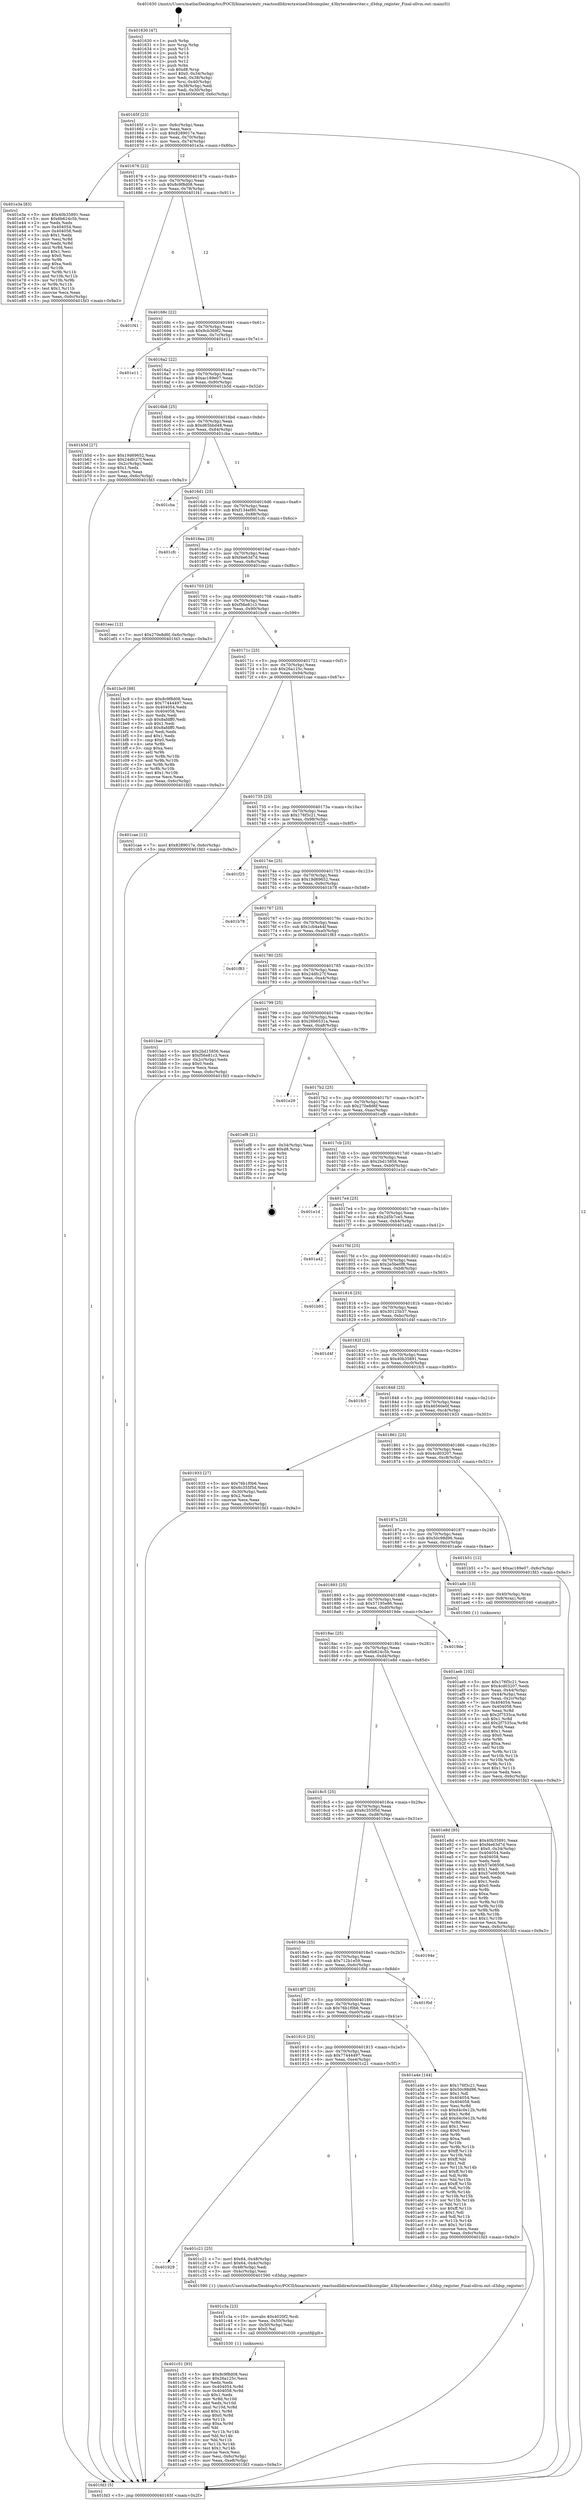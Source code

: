 digraph "0x401630" {
  label = "0x401630 (/mnt/c/Users/mathe/Desktop/tcc/POCII/binaries/extr_reactosdlldirectxwined3dcompiler_43bytecodewriter.c_d3dsp_register_Final-ollvm.out::main(0))"
  labelloc = "t"
  node[shape=record]

  Entry [label="",width=0.3,height=0.3,shape=circle,fillcolor=black,style=filled]
  "0x40165f" [label="{
     0x40165f [23]\l
     | [instrs]\l
     &nbsp;&nbsp;0x40165f \<+3\>: mov -0x6c(%rbp),%eax\l
     &nbsp;&nbsp;0x401662 \<+2\>: mov %eax,%ecx\l
     &nbsp;&nbsp;0x401664 \<+6\>: sub $0x8289017e,%ecx\l
     &nbsp;&nbsp;0x40166a \<+3\>: mov %eax,-0x70(%rbp)\l
     &nbsp;&nbsp;0x40166d \<+3\>: mov %ecx,-0x74(%rbp)\l
     &nbsp;&nbsp;0x401670 \<+6\>: je 0000000000401e3a \<main+0x80a\>\l
  }"]
  "0x401e3a" [label="{
     0x401e3a [83]\l
     | [instrs]\l
     &nbsp;&nbsp;0x401e3a \<+5\>: mov $0x40b35891,%eax\l
     &nbsp;&nbsp;0x401e3f \<+5\>: mov $0x6b624c5b,%ecx\l
     &nbsp;&nbsp;0x401e44 \<+2\>: xor %edx,%edx\l
     &nbsp;&nbsp;0x401e46 \<+7\>: mov 0x404054,%esi\l
     &nbsp;&nbsp;0x401e4d \<+7\>: mov 0x404058,%edi\l
     &nbsp;&nbsp;0x401e54 \<+3\>: sub $0x1,%edx\l
     &nbsp;&nbsp;0x401e57 \<+3\>: mov %esi,%r8d\l
     &nbsp;&nbsp;0x401e5a \<+3\>: add %edx,%r8d\l
     &nbsp;&nbsp;0x401e5d \<+4\>: imul %r8d,%esi\l
     &nbsp;&nbsp;0x401e61 \<+3\>: and $0x1,%esi\l
     &nbsp;&nbsp;0x401e64 \<+3\>: cmp $0x0,%esi\l
     &nbsp;&nbsp;0x401e67 \<+4\>: sete %r9b\l
     &nbsp;&nbsp;0x401e6b \<+3\>: cmp $0xa,%edi\l
     &nbsp;&nbsp;0x401e6e \<+4\>: setl %r10b\l
     &nbsp;&nbsp;0x401e72 \<+3\>: mov %r9b,%r11b\l
     &nbsp;&nbsp;0x401e75 \<+3\>: and %r10b,%r11b\l
     &nbsp;&nbsp;0x401e78 \<+3\>: xor %r10b,%r9b\l
     &nbsp;&nbsp;0x401e7b \<+3\>: or %r9b,%r11b\l
     &nbsp;&nbsp;0x401e7e \<+4\>: test $0x1,%r11b\l
     &nbsp;&nbsp;0x401e82 \<+3\>: cmovne %ecx,%eax\l
     &nbsp;&nbsp;0x401e85 \<+3\>: mov %eax,-0x6c(%rbp)\l
     &nbsp;&nbsp;0x401e88 \<+5\>: jmp 0000000000401fd3 \<main+0x9a3\>\l
  }"]
  "0x401676" [label="{
     0x401676 [22]\l
     | [instrs]\l
     &nbsp;&nbsp;0x401676 \<+5\>: jmp 000000000040167b \<main+0x4b\>\l
     &nbsp;&nbsp;0x40167b \<+3\>: mov -0x70(%rbp),%eax\l
     &nbsp;&nbsp;0x40167e \<+5\>: sub $0x8c9f8d08,%eax\l
     &nbsp;&nbsp;0x401683 \<+3\>: mov %eax,-0x78(%rbp)\l
     &nbsp;&nbsp;0x401686 \<+6\>: je 0000000000401f41 \<main+0x911\>\l
  }"]
  Exit [label="",width=0.3,height=0.3,shape=circle,fillcolor=black,style=filled,peripheries=2]
  "0x401f41" [label="{
     0x401f41\l
  }", style=dashed]
  "0x40168c" [label="{
     0x40168c [22]\l
     | [instrs]\l
     &nbsp;&nbsp;0x40168c \<+5\>: jmp 0000000000401691 \<main+0x61\>\l
     &nbsp;&nbsp;0x401691 \<+3\>: mov -0x70(%rbp),%eax\l
     &nbsp;&nbsp;0x401694 \<+5\>: sub $0x9cb369f2,%eax\l
     &nbsp;&nbsp;0x401699 \<+3\>: mov %eax,-0x7c(%rbp)\l
     &nbsp;&nbsp;0x40169c \<+6\>: je 0000000000401e11 \<main+0x7e1\>\l
  }"]
  "0x401c51" [label="{
     0x401c51 [93]\l
     | [instrs]\l
     &nbsp;&nbsp;0x401c51 \<+5\>: mov $0x8c9f8d08,%esi\l
     &nbsp;&nbsp;0x401c56 \<+5\>: mov $0x26a125c,%ecx\l
     &nbsp;&nbsp;0x401c5b \<+2\>: xor %edx,%edx\l
     &nbsp;&nbsp;0x401c5d \<+8\>: mov 0x404054,%r8d\l
     &nbsp;&nbsp;0x401c65 \<+8\>: mov 0x404058,%r9d\l
     &nbsp;&nbsp;0x401c6d \<+3\>: sub $0x1,%edx\l
     &nbsp;&nbsp;0x401c70 \<+3\>: mov %r8d,%r10d\l
     &nbsp;&nbsp;0x401c73 \<+3\>: add %edx,%r10d\l
     &nbsp;&nbsp;0x401c76 \<+4\>: imul %r10d,%r8d\l
     &nbsp;&nbsp;0x401c7a \<+4\>: and $0x1,%r8d\l
     &nbsp;&nbsp;0x401c7e \<+4\>: cmp $0x0,%r8d\l
     &nbsp;&nbsp;0x401c82 \<+4\>: sete %r11b\l
     &nbsp;&nbsp;0x401c86 \<+4\>: cmp $0xa,%r9d\l
     &nbsp;&nbsp;0x401c8a \<+3\>: setl %bl\l
     &nbsp;&nbsp;0x401c8d \<+3\>: mov %r11b,%r14b\l
     &nbsp;&nbsp;0x401c90 \<+3\>: and %bl,%r14b\l
     &nbsp;&nbsp;0x401c93 \<+3\>: xor %bl,%r11b\l
     &nbsp;&nbsp;0x401c96 \<+3\>: or %r11b,%r14b\l
     &nbsp;&nbsp;0x401c99 \<+4\>: test $0x1,%r14b\l
     &nbsp;&nbsp;0x401c9d \<+3\>: cmovne %ecx,%esi\l
     &nbsp;&nbsp;0x401ca0 \<+3\>: mov %esi,-0x6c(%rbp)\l
     &nbsp;&nbsp;0x401ca3 \<+6\>: mov %eax,-0xe8(%rbp)\l
     &nbsp;&nbsp;0x401ca9 \<+5\>: jmp 0000000000401fd3 \<main+0x9a3\>\l
  }"]
  "0x401e11" [label="{
     0x401e11\l
  }", style=dashed]
  "0x4016a2" [label="{
     0x4016a2 [22]\l
     | [instrs]\l
     &nbsp;&nbsp;0x4016a2 \<+5\>: jmp 00000000004016a7 \<main+0x77\>\l
     &nbsp;&nbsp;0x4016a7 \<+3\>: mov -0x70(%rbp),%eax\l
     &nbsp;&nbsp;0x4016aa \<+5\>: sub $0xac189e07,%eax\l
     &nbsp;&nbsp;0x4016af \<+3\>: mov %eax,-0x80(%rbp)\l
     &nbsp;&nbsp;0x4016b2 \<+6\>: je 0000000000401b5d \<main+0x52d\>\l
  }"]
  "0x401c3a" [label="{
     0x401c3a [23]\l
     | [instrs]\l
     &nbsp;&nbsp;0x401c3a \<+10\>: movabs $0x4020f2,%rdi\l
     &nbsp;&nbsp;0x401c44 \<+3\>: mov %eax,-0x50(%rbp)\l
     &nbsp;&nbsp;0x401c47 \<+3\>: mov -0x50(%rbp),%esi\l
     &nbsp;&nbsp;0x401c4a \<+2\>: mov $0x0,%al\l
     &nbsp;&nbsp;0x401c4c \<+5\>: call 0000000000401030 \<printf@plt\>\l
     | [calls]\l
     &nbsp;&nbsp;0x401030 \{1\} (unknown)\l
  }"]
  "0x401b5d" [label="{
     0x401b5d [27]\l
     | [instrs]\l
     &nbsp;&nbsp;0x401b5d \<+5\>: mov $0x19d69652,%eax\l
     &nbsp;&nbsp;0x401b62 \<+5\>: mov $0x24dfc27f,%ecx\l
     &nbsp;&nbsp;0x401b67 \<+3\>: mov -0x2c(%rbp),%edx\l
     &nbsp;&nbsp;0x401b6a \<+3\>: cmp $0x1,%edx\l
     &nbsp;&nbsp;0x401b6d \<+3\>: cmovl %ecx,%eax\l
     &nbsp;&nbsp;0x401b70 \<+3\>: mov %eax,-0x6c(%rbp)\l
     &nbsp;&nbsp;0x401b73 \<+5\>: jmp 0000000000401fd3 \<main+0x9a3\>\l
  }"]
  "0x4016b8" [label="{
     0x4016b8 [25]\l
     | [instrs]\l
     &nbsp;&nbsp;0x4016b8 \<+5\>: jmp 00000000004016bd \<main+0x8d\>\l
     &nbsp;&nbsp;0x4016bd \<+3\>: mov -0x70(%rbp),%eax\l
     &nbsp;&nbsp;0x4016c0 \<+5\>: sub $0xd65bbd48,%eax\l
     &nbsp;&nbsp;0x4016c5 \<+6\>: mov %eax,-0x84(%rbp)\l
     &nbsp;&nbsp;0x4016cb \<+6\>: je 0000000000401cba \<main+0x68a\>\l
  }"]
  "0x401929" [label="{
     0x401929\l
  }", style=dashed]
  "0x401cba" [label="{
     0x401cba\l
  }", style=dashed]
  "0x4016d1" [label="{
     0x4016d1 [25]\l
     | [instrs]\l
     &nbsp;&nbsp;0x4016d1 \<+5\>: jmp 00000000004016d6 \<main+0xa6\>\l
     &nbsp;&nbsp;0x4016d6 \<+3\>: mov -0x70(%rbp),%eax\l
     &nbsp;&nbsp;0x4016d9 \<+5\>: sub $0xf134ef80,%eax\l
     &nbsp;&nbsp;0x4016de \<+6\>: mov %eax,-0x88(%rbp)\l
     &nbsp;&nbsp;0x4016e4 \<+6\>: je 0000000000401cfc \<main+0x6cc\>\l
  }"]
  "0x401c21" [label="{
     0x401c21 [25]\l
     | [instrs]\l
     &nbsp;&nbsp;0x401c21 \<+7\>: movl $0x64,-0x48(%rbp)\l
     &nbsp;&nbsp;0x401c28 \<+7\>: movl $0x64,-0x4c(%rbp)\l
     &nbsp;&nbsp;0x401c2f \<+3\>: mov -0x48(%rbp),%edi\l
     &nbsp;&nbsp;0x401c32 \<+3\>: mov -0x4c(%rbp),%esi\l
     &nbsp;&nbsp;0x401c35 \<+5\>: call 0000000000401590 \<d3dsp_register\>\l
     | [calls]\l
     &nbsp;&nbsp;0x401590 \{1\} (/mnt/c/Users/mathe/Desktop/tcc/POCII/binaries/extr_reactosdlldirectxwined3dcompiler_43bytecodewriter.c_d3dsp_register_Final-ollvm.out::d3dsp_register)\l
  }"]
  "0x401cfc" [label="{
     0x401cfc\l
  }", style=dashed]
  "0x4016ea" [label="{
     0x4016ea [25]\l
     | [instrs]\l
     &nbsp;&nbsp;0x4016ea \<+5\>: jmp 00000000004016ef \<main+0xbf\>\l
     &nbsp;&nbsp;0x4016ef \<+3\>: mov -0x70(%rbp),%eax\l
     &nbsp;&nbsp;0x4016f2 \<+5\>: sub $0xf4e63d7d,%eax\l
     &nbsp;&nbsp;0x4016f7 \<+6\>: mov %eax,-0x8c(%rbp)\l
     &nbsp;&nbsp;0x4016fd \<+6\>: je 0000000000401eec \<main+0x8bc\>\l
  }"]
  "0x401aeb" [label="{
     0x401aeb [102]\l
     | [instrs]\l
     &nbsp;&nbsp;0x401aeb \<+5\>: mov $0x176f3c21,%ecx\l
     &nbsp;&nbsp;0x401af0 \<+5\>: mov $0x4cd03207,%edx\l
     &nbsp;&nbsp;0x401af5 \<+3\>: mov %eax,-0x44(%rbp)\l
     &nbsp;&nbsp;0x401af8 \<+3\>: mov -0x44(%rbp),%eax\l
     &nbsp;&nbsp;0x401afb \<+3\>: mov %eax,-0x2c(%rbp)\l
     &nbsp;&nbsp;0x401afe \<+7\>: mov 0x404054,%eax\l
     &nbsp;&nbsp;0x401b05 \<+7\>: mov 0x404058,%esi\l
     &nbsp;&nbsp;0x401b0c \<+3\>: mov %eax,%r8d\l
     &nbsp;&nbsp;0x401b0f \<+7\>: sub $0x2f7535ca,%r8d\l
     &nbsp;&nbsp;0x401b16 \<+4\>: sub $0x1,%r8d\l
     &nbsp;&nbsp;0x401b1a \<+7\>: add $0x2f7535ca,%r8d\l
     &nbsp;&nbsp;0x401b21 \<+4\>: imul %r8d,%eax\l
     &nbsp;&nbsp;0x401b25 \<+3\>: and $0x1,%eax\l
     &nbsp;&nbsp;0x401b28 \<+3\>: cmp $0x0,%eax\l
     &nbsp;&nbsp;0x401b2b \<+4\>: sete %r9b\l
     &nbsp;&nbsp;0x401b2f \<+3\>: cmp $0xa,%esi\l
     &nbsp;&nbsp;0x401b32 \<+4\>: setl %r10b\l
     &nbsp;&nbsp;0x401b36 \<+3\>: mov %r9b,%r11b\l
     &nbsp;&nbsp;0x401b39 \<+3\>: and %r10b,%r11b\l
     &nbsp;&nbsp;0x401b3c \<+3\>: xor %r10b,%r9b\l
     &nbsp;&nbsp;0x401b3f \<+3\>: or %r9b,%r11b\l
     &nbsp;&nbsp;0x401b42 \<+4\>: test $0x1,%r11b\l
     &nbsp;&nbsp;0x401b46 \<+3\>: cmovne %edx,%ecx\l
     &nbsp;&nbsp;0x401b49 \<+3\>: mov %ecx,-0x6c(%rbp)\l
     &nbsp;&nbsp;0x401b4c \<+5\>: jmp 0000000000401fd3 \<main+0x9a3\>\l
  }"]
  "0x401eec" [label="{
     0x401eec [12]\l
     | [instrs]\l
     &nbsp;&nbsp;0x401eec \<+7\>: movl $0x270e8d6f,-0x6c(%rbp)\l
     &nbsp;&nbsp;0x401ef3 \<+5\>: jmp 0000000000401fd3 \<main+0x9a3\>\l
  }"]
  "0x401703" [label="{
     0x401703 [25]\l
     | [instrs]\l
     &nbsp;&nbsp;0x401703 \<+5\>: jmp 0000000000401708 \<main+0xd8\>\l
     &nbsp;&nbsp;0x401708 \<+3\>: mov -0x70(%rbp),%eax\l
     &nbsp;&nbsp;0x40170b \<+5\>: sub $0xf56e81c3,%eax\l
     &nbsp;&nbsp;0x401710 \<+6\>: mov %eax,-0x90(%rbp)\l
     &nbsp;&nbsp;0x401716 \<+6\>: je 0000000000401bc9 \<main+0x599\>\l
  }"]
  "0x401910" [label="{
     0x401910 [25]\l
     | [instrs]\l
     &nbsp;&nbsp;0x401910 \<+5\>: jmp 0000000000401915 \<main+0x2e5\>\l
     &nbsp;&nbsp;0x401915 \<+3\>: mov -0x70(%rbp),%eax\l
     &nbsp;&nbsp;0x401918 \<+5\>: sub $0x77444497,%eax\l
     &nbsp;&nbsp;0x40191d \<+6\>: mov %eax,-0xe4(%rbp)\l
     &nbsp;&nbsp;0x401923 \<+6\>: je 0000000000401c21 \<main+0x5f1\>\l
  }"]
  "0x401bc9" [label="{
     0x401bc9 [88]\l
     | [instrs]\l
     &nbsp;&nbsp;0x401bc9 \<+5\>: mov $0x8c9f8d08,%eax\l
     &nbsp;&nbsp;0x401bce \<+5\>: mov $0x77444497,%ecx\l
     &nbsp;&nbsp;0x401bd3 \<+7\>: mov 0x404054,%edx\l
     &nbsp;&nbsp;0x401bda \<+7\>: mov 0x404058,%esi\l
     &nbsp;&nbsp;0x401be1 \<+2\>: mov %edx,%edi\l
     &nbsp;&nbsp;0x401be3 \<+6\>: sub $0x8afdff0,%edi\l
     &nbsp;&nbsp;0x401be9 \<+3\>: sub $0x1,%edi\l
     &nbsp;&nbsp;0x401bec \<+6\>: add $0x8afdff0,%edi\l
     &nbsp;&nbsp;0x401bf2 \<+3\>: imul %edi,%edx\l
     &nbsp;&nbsp;0x401bf5 \<+3\>: and $0x1,%edx\l
     &nbsp;&nbsp;0x401bf8 \<+3\>: cmp $0x0,%edx\l
     &nbsp;&nbsp;0x401bfb \<+4\>: sete %r8b\l
     &nbsp;&nbsp;0x401bff \<+3\>: cmp $0xa,%esi\l
     &nbsp;&nbsp;0x401c02 \<+4\>: setl %r9b\l
     &nbsp;&nbsp;0x401c06 \<+3\>: mov %r8b,%r10b\l
     &nbsp;&nbsp;0x401c09 \<+3\>: and %r9b,%r10b\l
     &nbsp;&nbsp;0x401c0c \<+3\>: xor %r9b,%r8b\l
     &nbsp;&nbsp;0x401c0f \<+3\>: or %r8b,%r10b\l
     &nbsp;&nbsp;0x401c12 \<+4\>: test $0x1,%r10b\l
     &nbsp;&nbsp;0x401c16 \<+3\>: cmovne %ecx,%eax\l
     &nbsp;&nbsp;0x401c19 \<+3\>: mov %eax,-0x6c(%rbp)\l
     &nbsp;&nbsp;0x401c1c \<+5\>: jmp 0000000000401fd3 \<main+0x9a3\>\l
  }"]
  "0x40171c" [label="{
     0x40171c [25]\l
     | [instrs]\l
     &nbsp;&nbsp;0x40171c \<+5\>: jmp 0000000000401721 \<main+0xf1\>\l
     &nbsp;&nbsp;0x401721 \<+3\>: mov -0x70(%rbp),%eax\l
     &nbsp;&nbsp;0x401724 \<+5\>: sub $0x26a125c,%eax\l
     &nbsp;&nbsp;0x401729 \<+6\>: mov %eax,-0x94(%rbp)\l
     &nbsp;&nbsp;0x40172f \<+6\>: je 0000000000401cae \<main+0x67e\>\l
  }"]
  "0x401a4e" [label="{
     0x401a4e [144]\l
     | [instrs]\l
     &nbsp;&nbsp;0x401a4e \<+5\>: mov $0x176f3c21,%eax\l
     &nbsp;&nbsp;0x401a53 \<+5\>: mov $0x50c98d96,%ecx\l
     &nbsp;&nbsp;0x401a58 \<+2\>: mov $0x1,%dl\l
     &nbsp;&nbsp;0x401a5a \<+7\>: mov 0x404054,%esi\l
     &nbsp;&nbsp;0x401a61 \<+7\>: mov 0x404058,%edi\l
     &nbsp;&nbsp;0x401a68 \<+3\>: mov %esi,%r8d\l
     &nbsp;&nbsp;0x401a6b \<+7\>: sub $0xd4c0e12b,%r8d\l
     &nbsp;&nbsp;0x401a72 \<+4\>: sub $0x1,%r8d\l
     &nbsp;&nbsp;0x401a76 \<+7\>: add $0xd4c0e12b,%r8d\l
     &nbsp;&nbsp;0x401a7d \<+4\>: imul %r8d,%esi\l
     &nbsp;&nbsp;0x401a81 \<+3\>: and $0x1,%esi\l
     &nbsp;&nbsp;0x401a84 \<+3\>: cmp $0x0,%esi\l
     &nbsp;&nbsp;0x401a87 \<+4\>: sete %r9b\l
     &nbsp;&nbsp;0x401a8b \<+3\>: cmp $0xa,%edi\l
     &nbsp;&nbsp;0x401a8e \<+4\>: setl %r10b\l
     &nbsp;&nbsp;0x401a92 \<+3\>: mov %r9b,%r11b\l
     &nbsp;&nbsp;0x401a95 \<+4\>: xor $0xff,%r11b\l
     &nbsp;&nbsp;0x401a99 \<+3\>: mov %r10b,%bl\l
     &nbsp;&nbsp;0x401a9c \<+3\>: xor $0xff,%bl\l
     &nbsp;&nbsp;0x401a9f \<+3\>: xor $0x1,%dl\l
     &nbsp;&nbsp;0x401aa2 \<+3\>: mov %r11b,%r14b\l
     &nbsp;&nbsp;0x401aa5 \<+4\>: and $0xff,%r14b\l
     &nbsp;&nbsp;0x401aa9 \<+3\>: and %dl,%r9b\l
     &nbsp;&nbsp;0x401aac \<+3\>: mov %bl,%r15b\l
     &nbsp;&nbsp;0x401aaf \<+4\>: and $0xff,%r15b\l
     &nbsp;&nbsp;0x401ab3 \<+3\>: and %dl,%r10b\l
     &nbsp;&nbsp;0x401ab6 \<+3\>: or %r9b,%r14b\l
     &nbsp;&nbsp;0x401ab9 \<+3\>: or %r10b,%r15b\l
     &nbsp;&nbsp;0x401abc \<+3\>: xor %r15b,%r14b\l
     &nbsp;&nbsp;0x401abf \<+3\>: or %bl,%r11b\l
     &nbsp;&nbsp;0x401ac2 \<+4\>: xor $0xff,%r11b\l
     &nbsp;&nbsp;0x401ac6 \<+3\>: or $0x1,%dl\l
     &nbsp;&nbsp;0x401ac9 \<+3\>: and %dl,%r11b\l
     &nbsp;&nbsp;0x401acc \<+3\>: or %r11b,%r14b\l
     &nbsp;&nbsp;0x401acf \<+4\>: test $0x1,%r14b\l
     &nbsp;&nbsp;0x401ad3 \<+3\>: cmovne %ecx,%eax\l
     &nbsp;&nbsp;0x401ad6 \<+3\>: mov %eax,-0x6c(%rbp)\l
     &nbsp;&nbsp;0x401ad9 \<+5\>: jmp 0000000000401fd3 \<main+0x9a3\>\l
  }"]
  "0x401cae" [label="{
     0x401cae [12]\l
     | [instrs]\l
     &nbsp;&nbsp;0x401cae \<+7\>: movl $0x8289017e,-0x6c(%rbp)\l
     &nbsp;&nbsp;0x401cb5 \<+5\>: jmp 0000000000401fd3 \<main+0x9a3\>\l
  }"]
  "0x401735" [label="{
     0x401735 [25]\l
     | [instrs]\l
     &nbsp;&nbsp;0x401735 \<+5\>: jmp 000000000040173a \<main+0x10a\>\l
     &nbsp;&nbsp;0x40173a \<+3\>: mov -0x70(%rbp),%eax\l
     &nbsp;&nbsp;0x40173d \<+5\>: sub $0x176f3c21,%eax\l
     &nbsp;&nbsp;0x401742 \<+6\>: mov %eax,-0x98(%rbp)\l
     &nbsp;&nbsp;0x401748 \<+6\>: je 0000000000401f25 \<main+0x8f5\>\l
  }"]
  "0x4018f7" [label="{
     0x4018f7 [25]\l
     | [instrs]\l
     &nbsp;&nbsp;0x4018f7 \<+5\>: jmp 00000000004018fc \<main+0x2cc\>\l
     &nbsp;&nbsp;0x4018fc \<+3\>: mov -0x70(%rbp),%eax\l
     &nbsp;&nbsp;0x4018ff \<+5\>: sub $0x76b1f0b6,%eax\l
     &nbsp;&nbsp;0x401904 \<+6\>: mov %eax,-0xe0(%rbp)\l
     &nbsp;&nbsp;0x40190a \<+6\>: je 0000000000401a4e \<main+0x41e\>\l
  }"]
  "0x401f25" [label="{
     0x401f25\l
  }", style=dashed]
  "0x40174e" [label="{
     0x40174e [25]\l
     | [instrs]\l
     &nbsp;&nbsp;0x40174e \<+5\>: jmp 0000000000401753 \<main+0x123\>\l
     &nbsp;&nbsp;0x401753 \<+3\>: mov -0x70(%rbp),%eax\l
     &nbsp;&nbsp;0x401756 \<+5\>: sub $0x19d69652,%eax\l
     &nbsp;&nbsp;0x40175b \<+6\>: mov %eax,-0x9c(%rbp)\l
     &nbsp;&nbsp;0x401761 \<+6\>: je 0000000000401b78 \<main+0x548\>\l
  }"]
  "0x401f0d" [label="{
     0x401f0d\l
  }", style=dashed]
  "0x401b78" [label="{
     0x401b78\l
  }", style=dashed]
  "0x401767" [label="{
     0x401767 [25]\l
     | [instrs]\l
     &nbsp;&nbsp;0x401767 \<+5\>: jmp 000000000040176c \<main+0x13c\>\l
     &nbsp;&nbsp;0x40176c \<+3\>: mov -0x70(%rbp),%eax\l
     &nbsp;&nbsp;0x40176f \<+5\>: sub $0x1cb4a44f,%eax\l
     &nbsp;&nbsp;0x401774 \<+6\>: mov %eax,-0xa0(%rbp)\l
     &nbsp;&nbsp;0x40177a \<+6\>: je 0000000000401f83 \<main+0x953\>\l
  }"]
  "0x4018de" [label="{
     0x4018de [25]\l
     | [instrs]\l
     &nbsp;&nbsp;0x4018de \<+5\>: jmp 00000000004018e3 \<main+0x2b3\>\l
     &nbsp;&nbsp;0x4018e3 \<+3\>: mov -0x70(%rbp),%eax\l
     &nbsp;&nbsp;0x4018e6 \<+5\>: sub $0x712b1e59,%eax\l
     &nbsp;&nbsp;0x4018eb \<+6\>: mov %eax,-0xdc(%rbp)\l
     &nbsp;&nbsp;0x4018f1 \<+6\>: je 0000000000401f0d \<main+0x8dd\>\l
  }"]
  "0x401f83" [label="{
     0x401f83\l
  }", style=dashed]
  "0x401780" [label="{
     0x401780 [25]\l
     | [instrs]\l
     &nbsp;&nbsp;0x401780 \<+5\>: jmp 0000000000401785 \<main+0x155\>\l
     &nbsp;&nbsp;0x401785 \<+3\>: mov -0x70(%rbp),%eax\l
     &nbsp;&nbsp;0x401788 \<+5\>: sub $0x24dfc27f,%eax\l
     &nbsp;&nbsp;0x40178d \<+6\>: mov %eax,-0xa4(%rbp)\l
     &nbsp;&nbsp;0x401793 \<+6\>: je 0000000000401bae \<main+0x57e\>\l
  }"]
  "0x40194e" [label="{
     0x40194e\l
  }", style=dashed]
  "0x401bae" [label="{
     0x401bae [27]\l
     | [instrs]\l
     &nbsp;&nbsp;0x401bae \<+5\>: mov $0x2bd15856,%eax\l
     &nbsp;&nbsp;0x401bb3 \<+5\>: mov $0xf56e81c3,%ecx\l
     &nbsp;&nbsp;0x401bb8 \<+3\>: mov -0x2c(%rbp),%edx\l
     &nbsp;&nbsp;0x401bbb \<+3\>: cmp $0x0,%edx\l
     &nbsp;&nbsp;0x401bbe \<+3\>: cmove %ecx,%eax\l
     &nbsp;&nbsp;0x401bc1 \<+3\>: mov %eax,-0x6c(%rbp)\l
     &nbsp;&nbsp;0x401bc4 \<+5\>: jmp 0000000000401fd3 \<main+0x9a3\>\l
  }"]
  "0x401799" [label="{
     0x401799 [25]\l
     | [instrs]\l
     &nbsp;&nbsp;0x401799 \<+5\>: jmp 000000000040179e \<main+0x16e\>\l
     &nbsp;&nbsp;0x40179e \<+3\>: mov -0x70(%rbp),%eax\l
     &nbsp;&nbsp;0x4017a1 \<+5\>: sub $0x26b6531a,%eax\l
     &nbsp;&nbsp;0x4017a6 \<+6\>: mov %eax,-0xa8(%rbp)\l
     &nbsp;&nbsp;0x4017ac \<+6\>: je 0000000000401e29 \<main+0x7f9\>\l
  }"]
  "0x4018c5" [label="{
     0x4018c5 [25]\l
     | [instrs]\l
     &nbsp;&nbsp;0x4018c5 \<+5\>: jmp 00000000004018ca \<main+0x29a\>\l
     &nbsp;&nbsp;0x4018ca \<+3\>: mov -0x70(%rbp),%eax\l
     &nbsp;&nbsp;0x4018cd \<+5\>: sub $0x6c355f5d,%eax\l
     &nbsp;&nbsp;0x4018d2 \<+6\>: mov %eax,-0xd8(%rbp)\l
     &nbsp;&nbsp;0x4018d8 \<+6\>: je 000000000040194e \<main+0x31e\>\l
  }"]
  "0x401e29" [label="{
     0x401e29\l
  }", style=dashed]
  "0x4017b2" [label="{
     0x4017b2 [25]\l
     | [instrs]\l
     &nbsp;&nbsp;0x4017b2 \<+5\>: jmp 00000000004017b7 \<main+0x187\>\l
     &nbsp;&nbsp;0x4017b7 \<+3\>: mov -0x70(%rbp),%eax\l
     &nbsp;&nbsp;0x4017ba \<+5\>: sub $0x270e8d6f,%eax\l
     &nbsp;&nbsp;0x4017bf \<+6\>: mov %eax,-0xac(%rbp)\l
     &nbsp;&nbsp;0x4017c5 \<+6\>: je 0000000000401ef8 \<main+0x8c8\>\l
  }"]
  "0x401e8d" [label="{
     0x401e8d [95]\l
     | [instrs]\l
     &nbsp;&nbsp;0x401e8d \<+5\>: mov $0x40b35891,%eax\l
     &nbsp;&nbsp;0x401e92 \<+5\>: mov $0xf4e63d7d,%ecx\l
     &nbsp;&nbsp;0x401e97 \<+7\>: movl $0x0,-0x34(%rbp)\l
     &nbsp;&nbsp;0x401e9e \<+7\>: mov 0x404054,%edx\l
     &nbsp;&nbsp;0x401ea5 \<+7\>: mov 0x404058,%esi\l
     &nbsp;&nbsp;0x401eac \<+2\>: mov %edx,%edi\l
     &nbsp;&nbsp;0x401eae \<+6\>: sub $0x57e06506,%edi\l
     &nbsp;&nbsp;0x401eb4 \<+3\>: sub $0x1,%edi\l
     &nbsp;&nbsp;0x401eb7 \<+6\>: add $0x57e06506,%edi\l
     &nbsp;&nbsp;0x401ebd \<+3\>: imul %edi,%edx\l
     &nbsp;&nbsp;0x401ec0 \<+3\>: and $0x1,%edx\l
     &nbsp;&nbsp;0x401ec3 \<+3\>: cmp $0x0,%edx\l
     &nbsp;&nbsp;0x401ec6 \<+4\>: sete %r8b\l
     &nbsp;&nbsp;0x401eca \<+3\>: cmp $0xa,%esi\l
     &nbsp;&nbsp;0x401ecd \<+4\>: setl %r9b\l
     &nbsp;&nbsp;0x401ed1 \<+3\>: mov %r8b,%r10b\l
     &nbsp;&nbsp;0x401ed4 \<+3\>: and %r9b,%r10b\l
     &nbsp;&nbsp;0x401ed7 \<+3\>: xor %r9b,%r8b\l
     &nbsp;&nbsp;0x401eda \<+3\>: or %r8b,%r10b\l
     &nbsp;&nbsp;0x401edd \<+4\>: test $0x1,%r10b\l
     &nbsp;&nbsp;0x401ee1 \<+3\>: cmovne %ecx,%eax\l
     &nbsp;&nbsp;0x401ee4 \<+3\>: mov %eax,-0x6c(%rbp)\l
     &nbsp;&nbsp;0x401ee7 \<+5\>: jmp 0000000000401fd3 \<main+0x9a3\>\l
  }"]
  "0x401ef8" [label="{
     0x401ef8 [21]\l
     | [instrs]\l
     &nbsp;&nbsp;0x401ef8 \<+3\>: mov -0x34(%rbp),%eax\l
     &nbsp;&nbsp;0x401efb \<+7\>: add $0xd8,%rsp\l
     &nbsp;&nbsp;0x401f02 \<+1\>: pop %rbx\l
     &nbsp;&nbsp;0x401f03 \<+2\>: pop %r12\l
     &nbsp;&nbsp;0x401f05 \<+2\>: pop %r13\l
     &nbsp;&nbsp;0x401f07 \<+2\>: pop %r14\l
     &nbsp;&nbsp;0x401f09 \<+2\>: pop %r15\l
     &nbsp;&nbsp;0x401f0b \<+1\>: pop %rbp\l
     &nbsp;&nbsp;0x401f0c \<+1\>: ret\l
  }"]
  "0x4017cb" [label="{
     0x4017cb [25]\l
     | [instrs]\l
     &nbsp;&nbsp;0x4017cb \<+5\>: jmp 00000000004017d0 \<main+0x1a0\>\l
     &nbsp;&nbsp;0x4017d0 \<+3\>: mov -0x70(%rbp),%eax\l
     &nbsp;&nbsp;0x4017d3 \<+5\>: sub $0x2bd15856,%eax\l
     &nbsp;&nbsp;0x4017d8 \<+6\>: mov %eax,-0xb0(%rbp)\l
     &nbsp;&nbsp;0x4017de \<+6\>: je 0000000000401e1d \<main+0x7ed\>\l
  }"]
  "0x4018ac" [label="{
     0x4018ac [25]\l
     | [instrs]\l
     &nbsp;&nbsp;0x4018ac \<+5\>: jmp 00000000004018b1 \<main+0x281\>\l
     &nbsp;&nbsp;0x4018b1 \<+3\>: mov -0x70(%rbp),%eax\l
     &nbsp;&nbsp;0x4018b4 \<+5\>: sub $0x6b624c5b,%eax\l
     &nbsp;&nbsp;0x4018b9 \<+6\>: mov %eax,-0xd4(%rbp)\l
     &nbsp;&nbsp;0x4018bf \<+6\>: je 0000000000401e8d \<main+0x85d\>\l
  }"]
  "0x401e1d" [label="{
     0x401e1d\l
  }", style=dashed]
  "0x4017e4" [label="{
     0x4017e4 [25]\l
     | [instrs]\l
     &nbsp;&nbsp;0x4017e4 \<+5\>: jmp 00000000004017e9 \<main+0x1b9\>\l
     &nbsp;&nbsp;0x4017e9 \<+3\>: mov -0x70(%rbp),%eax\l
     &nbsp;&nbsp;0x4017ec \<+5\>: sub $0x2d5b7ce5,%eax\l
     &nbsp;&nbsp;0x4017f1 \<+6\>: mov %eax,-0xb4(%rbp)\l
     &nbsp;&nbsp;0x4017f7 \<+6\>: je 0000000000401a42 \<main+0x412\>\l
  }"]
  "0x4019de" [label="{
     0x4019de\l
  }", style=dashed]
  "0x401a42" [label="{
     0x401a42\l
  }", style=dashed]
  "0x4017fd" [label="{
     0x4017fd [25]\l
     | [instrs]\l
     &nbsp;&nbsp;0x4017fd \<+5\>: jmp 0000000000401802 \<main+0x1d2\>\l
     &nbsp;&nbsp;0x401802 \<+3\>: mov -0x70(%rbp),%eax\l
     &nbsp;&nbsp;0x401805 \<+5\>: sub $0x2e5be0f8,%eax\l
     &nbsp;&nbsp;0x40180a \<+6\>: mov %eax,-0xb8(%rbp)\l
     &nbsp;&nbsp;0x401810 \<+6\>: je 0000000000401b93 \<main+0x563\>\l
  }"]
  "0x401893" [label="{
     0x401893 [25]\l
     | [instrs]\l
     &nbsp;&nbsp;0x401893 \<+5\>: jmp 0000000000401898 \<main+0x268\>\l
     &nbsp;&nbsp;0x401898 \<+3\>: mov -0x70(%rbp),%eax\l
     &nbsp;&nbsp;0x40189b \<+5\>: sub $0x57195e86,%eax\l
     &nbsp;&nbsp;0x4018a0 \<+6\>: mov %eax,-0xd0(%rbp)\l
     &nbsp;&nbsp;0x4018a6 \<+6\>: je 00000000004019de \<main+0x3ae\>\l
  }"]
  "0x401b93" [label="{
     0x401b93\l
  }", style=dashed]
  "0x401816" [label="{
     0x401816 [25]\l
     | [instrs]\l
     &nbsp;&nbsp;0x401816 \<+5\>: jmp 000000000040181b \<main+0x1eb\>\l
     &nbsp;&nbsp;0x40181b \<+3\>: mov -0x70(%rbp),%eax\l
     &nbsp;&nbsp;0x40181e \<+5\>: sub $0x30125b37,%eax\l
     &nbsp;&nbsp;0x401823 \<+6\>: mov %eax,-0xbc(%rbp)\l
     &nbsp;&nbsp;0x401829 \<+6\>: je 0000000000401d4f \<main+0x71f\>\l
  }"]
  "0x401ade" [label="{
     0x401ade [13]\l
     | [instrs]\l
     &nbsp;&nbsp;0x401ade \<+4\>: mov -0x40(%rbp),%rax\l
     &nbsp;&nbsp;0x401ae2 \<+4\>: mov 0x8(%rax),%rdi\l
     &nbsp;&nbsp;0x401ae6 \<+5\>: call 0000000000401040 \<atoi@plt\>\l
     | [calls]\l
     &nbsp;&nbsp;0x401040 \{1\} (unknown)\l
  }"]
  "0x401d4f" [label="{
     0x401d4f\l
  }", style=dashed]
  "0x40182f" [label="{
     0x40182f [25]\l
     | [instrs]\l
     &nbsp;&nbsp;0x40182f \<+5\>: jmp 0000000000401834 \<main+0x204\>\l
     &nbsp;&nbsp;0x401834 \<+3\>: mov -0x70(%rbp),%eax\l
     &nbsp;&nbsp;0x401837 \<+5\>: sub $0x40b35891,%eax\l
     &nbsp;&nbsp;0x40183c \<+6\>: mov %eax,-0xc0(%rbp)\l
     &nbsp;&nbsp;0x401842 \<+6\>: je 0000000000401fc5 \<main+0x995\>\l
  }"]
  "0x40187a" [label="{
     0x40187a [25]\l
     | [instrs]\l
     &nbsp;&nbsp;0x40187a \<+5\>: jmp 000000000040187f \<main+0x24f\>\l
     &nbsp;&nbsp;0x40187f \<+3\>: mov -0x70(%rbp),%eax\l
     &nbsp;&nbsp;0x401882 \<+5\>: sub $0x50c98d96,%eax\l
     &nbsp;&nbsp;0x401887 \<+6\>: mov %eax,-0xcc(%rbp)\l
     &nbsp;&nbsp;0x40188d \<+6\>: je 0000000000401ade \<main+0x4ae\>\l
  }"]
  "0x401fc5" [label="{
     0x401fc5\l
  }", style=dashed]
  "0x401848" [label="{
     0x401848 [25]\l
     | [instrs]\l
     &nbsp;&nbsp;0x401848 \<+5\>: jmp 000000000040184d \<main+0x21d\>\l
     &nbsp;&nbsp;0x40184d \<+3\>: mov -0x70(%rbp),%eax\l
     &nbsp;&nbsp;0x401850 \<+5\>: sub $0x46560e0f,%eax\l
     &nbsp;&nbsp;0x401855 \<+6\>: mov %eax,-0xc4(%rbp)\l
     &nbsp;&nbsp;0x40185b \<+6\>: je 0000000000401933 \<main+0x303\>\l
  }"]
  "0x401b51" [label="{
     0x401b51 [12]\l
     | [instrs]\l
     &nbsp;&nbsp;0x401b51 \<+7\>: movl $0xac189e07,-0x6c(%rbp)\l
     &nbsp;&nbsp;0x401b58 \<+5\>: jmp 0000000000401fd3 \<main+0x9a3\>\l
  }"]
  "0x401933" [label="{
     0x401933 [27]\l
     | [instrs]\l
     &nbsp;&nbsp;0x401933 \<+5\>: mov $0x76b1f0b6,%eax\l
     &nbsp;&nbsp;0x401938 \<+5\>: mov $0x6c355f5d,%ecx\l
     &nbsp;&nbsp;0x40193d \<+3\>: mov -0x30(%rbp),%edx\l
     &nbsp;&nbsp;0x401940 \<+3\>: cmp $0x2,%edx\l
     &nbsp;&nbsp;0x401943 \<+3\>: cmovne %ecx,%eax\l
     &nbsp;&nbsp;0x401946 \<+3\>: mov %eax,-0x6c(%rbp)\l
     &nbsp;&nbsp;0x401949 \<+5\>: jmp 0000000000401fd3 \<main+0x9a3\>\l
  }"]
  "0x401861" [label="{
     0x401861 [25]\l
     | [instrs]\l
     &nbsp;&nbsp;0x401861 \<+5\>: jmp 0000000000401866 \<main+0x236\>\l
     &nbsp;&nbsp;0x401866 \<+3\>: mov -0x70(%rbp),%eax\l
     &nbsp;&nbsp;0x401869 \<+5\>: sub $0x4cd03207,%eax\l
     &nbsp;&nbsp;0x40186e \<+6\>: mov %eax,-0xc8(%rbp)\l
     &nbsp;&nbsp;0x401874 \<+6\>: je 0000000000401b51 \<main+0x521\>\l
  }"]
  "0x401fd3" [label="{
     0x401fd3 [5]\l
     | [instrs]\l
     &nbsp;&nbsp;0x401fd3 \<+5\>: jmp 000000000040165f \<main+0x2f\>\l
  }"]
  "0x401630" [label="{
     0x401630 [47]\l
     | [instrs]\l
     &nbsp;&nbsp;0x401630 \<+1\>: push %rbp\l
     &nbsp;&nbsp;0x401631 \<+3\>: mov %rsp,%rbp\l
     &nbsp;&nbsp;0x401634 \<+2\>: push %r15\l
     &nbsp;&nbsp;0x401636 \<+2\>: push %r14\l
     &nbsp;&nbsp;0x401638 \<+2\>: push %r13\l
     &nbsp;&nbsp;0x40163a \<+2\>: push %r12\l
     &nbsp;&nbsp;0x40163c \<+1\>: push %rbx\l
     &nbsp;&nbsp;0x40163d \<+7\>: sub $0xd8,%rsp\l
     &nbsp;&nbsp;0x401644 \<+7\>: movl $0x0,-0x34(%rbp)\l
     &nbsp;&nbsp;0x40164b \<+3\>: mov %edi,-0x38(%rbp)\l
     &nbsp;&nbsp;0x40164e \<+4\>: mov %rsi,-0x40(%rbp)\l
     &nbsp;&nbsp;0x401652 \<+3\>: mov -0x38(%rbp),%edi\l
     &nbsp;&nbsp;0x401655 \<+3\>: mov %edi,-0x30(%rbp)\l
     &nbsp;&nbsp;0x401658 \<+7\>: movl $0x46560e0f,-0x6c(%rbp)\l
  }"]
  Entry -> "0x401630" [label=" 1"]
  "0x40165f" -> "0x401e3a" [label=" 1"]
  "0x40165f" -> "0x401676" [label=" 12"]
  "0x401ef8" -> Exit [label=" 1"]
  "0x401676" -> "0x401f41" [label=" 0"]
  "0x401676" -> "0x40168c" [label=" 12"]
  "0x401eec" -> "0x401fd3" [label=" 1"]
  "0x40168c" -> "0x401e11" [label=" 0"]
  "0x40168c" -> "0x4016a2" [label=" 12"]
  "0x401e8d" -> "0x401fd3" [label=" 1"]
  "0x4016a2" -> "0x401b5d" [label=" 1"]
  "0x4016a2" -> "0x4016b8" [label=" 11"]
  "0x401e3a" -> "0x401fd3" [label=" 1"]
  "0x4016b8" -> "0x401cba" [label=" 0"]
  "0x4016b8" -> "0x4016d1" [label=" 11"]
  "0x401cae" -> "0x401fd3" [label=" 1"]
  "0x4016d1" -> "0x401cfc" [label=" 0"]
  "0x4016d1" -> "0x4016ea" [label=" 11"]
  "0x401c51" -> "0x401fd3" [label=" 1"]
  "0x4016ea" -> "0x401eec" [label=" 1"]
  "0x4016ea" -> "0x401703" [label=" 10"]
  "0x401c21" -> "0x401c3a" [label=" 1"]
  "0x401703" -> "0x401bc9" [label=" 1"]
  "0x401703" -> "0x40171c" [label=" 9"]
  "0x401910" -> "0x401929" [label=" 0"]
  "0x40171c" -> "0x401cae" [label=" 1"]
  "0x40171c" -> "0x401735" [label=" 8"]
  "0x401910" -> "0x401c21" [label=" 1"]
  "0x401735" -> "0x401f25" [label=" 0"]
  "0x401735" -> "0x40174e" [label=" 8"]
  "0x401bc9" -> "0x401fd3" [label=" 1"]
  "0x40174e" -> "0x401b78" [label=" 0"]
  "0x40174e" -> "0x401767" [label=" 8"]
  "0x401bae" -> "0x401fd3" [label=" 1"]
  "0x401767" -> "0x401f83" [label=" 0"]
  "0x401767" -> "0x401780" [label=" 8"]
  "0x401b51" -> "0x401fd3" [label=" 1"]
  "0x401780" -> "0x401bae" [label=" 1"]
  "0x401780" -> "0x401799" [label=" 7"]
  "0x401aeb" -> "0x401fd3" [label=" 1"]
  "0x401799" -> "0x401e29" [label=" 0"]
  "0x401799" -> "0x4017b2" [label=" 7"]
  "0x401a4e" -> "0x401fd3" [label=" 1"]
  "0x4017b2" -> "0x401ef8" [label=" 1"]
  "0x4017b2" -> "0x4017cb" [label=" 6"]
  "0x4018f7" -> "0x401910" [label=" 1"]
  "0x4017cb" -> "0x401e1d" [label=" 0"]
  "0x4017cb" -> "0x4017e4" [label=" 6"]
  "0x401c3a" -> "0x401c51" [label=" 1"]
  "0x4017e4" -> "0x401a42" [label=" 0"]
  "0x4017e4" -> "0x4017fd" [label=" 6"]
  "0x4018de" -> "0x4018f7" [label=" 2"]
  "0x4017fd" -> "0x401b93" [label=" 0"]
  "0x4017fd" -> "0x401816" [label=" 6"]
  "0x401b5d" -> "0x401fd3" [label=" 1"]
  "0x401816" -> "0x401d4f" [label=" 0"]
  "0x401816" -> "0x40182f" [label=" 6"]
  "0x4018c5" -> "0x4018de" [label=" 2"]
  "0x40182f" -> "0x401fc5" [label=" 0"]
  "0x40182f" -> "0x401848" [label=" 6"]
  "0x401ade" -> "0x401aeb" [label=" 1"]
  "0x401848" -> "0x401933" [label=" 1"]
  "0x401848" -> "0x401861" [label=" 5"]
  "0x401933" -> "0x401fd3" [label=" 1"]
  "0x401630" -> "0x40165f" [label=" 1"]
  "0x401fd3" -> "0x40165f" [label=" 12"]
  "0x4018ac" -> "0x4018c5" [label=" 2"]
  "0x401861" -> "0x401b51" [label=" 1"]
  "0x401861" -> "0x40187a" [label=" 4"]
  "0x4018c5" -> "0x40194e" [label=" 0"]
  "0x40187a" -> "0x401ade" [label=" 1"]
  "0x40187a" -> "0x401893" [label=" 3"]
  "0x4018de" -> "0x401f0d" [label=" 0"]
  "0x401893" -> "0x4019de" [label=" 0"]
  "0x401893" -> "0x4018ac" [label=" 3"]
  "0x4018f7" -> "0x401a4e" [label=" 1"]
  "0x4018ac" -> "0x401e8d" [label=" 1"]
}
